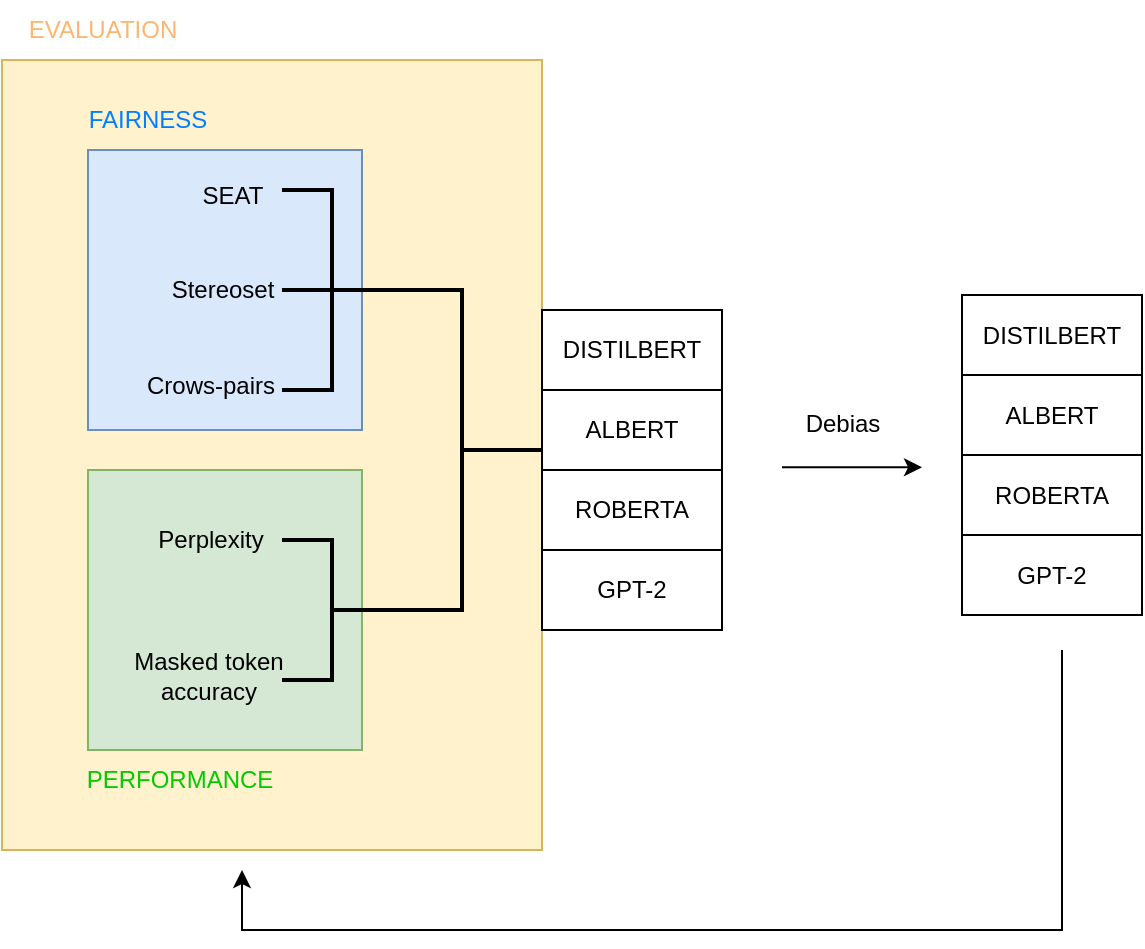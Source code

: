 <mxfile version="27.1.4">
  <diagram name="Page-1" id="YcLqWKF_rvl-g9Db0AS7">
    <mxGraphModel dx="875" dy="724" grid="1" gridSize="10" guides="1" tooltips="1" connect="1" arrows="1" fold="1" page="1" pageScale="1" pageWidth="850" pageHeight="1100" math="0" shadow="0">
      <root>
        <mxCell id="0" />
        <mxCell id="1" parent="0" />
        <mxCell id="qMX-VjmSBoKmcm4cx1C3-30" value="" style="rounded=0;whiteSpace=wrap;html=1;fillColor=#fff2cc;strokeColor=#d6b656;" parent="1" vertex="1">
          <mxGeometry x="110" y="45" width="270" height="395" as="geometry" />
        </mxCell>
        <mxCell id="qMX-VjmSBoKmcm4cx1C3-27" value="" style="rounded=0;whiteSpace=wrap;html=1;fillColor=#d5e8d4;strokeColor=#82b366;" parent="1" vertex="1">
          <mxGeometry x="153" y="250" width="137" height="140" as="geometry" />
        </mxCell>
        <mxCell id="qMX-VjmSBoKmcm4cx1C3-26" value="" style="rounded=0;whiteSpace=wrap;html=1;fillColor=#dae8fc;strokeColor=#6c8ebf;" parent="1" vertex="1">
          <mxGeometry x="153" y="90" width="137" height="140" as="geometry" />
        </mxCell>
        <mxCell id="qMX-VjmSBoKmcm4cx1C3-1" value="DISTILBERT" style="rounded=0;whiteSpace=wrap;html=1;" parent="1" vertex="1">
          <mxGeometry x="380" y="170" width="90" height="40" as="geometry" />
        </mxCell>
        <mxCell id="qMX-VjmSBoKmcm4cx1C3-2" value="ALBERT" style="rounded=0;whiteSpace=wrap;html=1;" parent="1" vertex="1">
          <mxGeometry x="380" y="210" width="90" height="40" as="geometry" />
        </mxCell>
        <mxCell id="qMX-VjmSBoKmcm4cx1C3-3" value="ROBERTA" style="rounded=0;whiteSpace=wrap;html=1;" parent="1" vertex="1">
          <mxGeometry x="380" y="250" width="90" height="40" as="geometry" />
        </mxCell>
        <mxCell id="qMX-VjmSBoKmcm4cx1C3-4" value="GPT-2" style="rounded=0;whiteSpace=wrap;html=1;" parent="1" vertex="1">
          <mxGeometry x="380" y="290" width="90" height="40" as="geometry" />
        </mxCell>
        <mxCell id="qMX-VjmSBoKmcm4cx1C3-17" value="" style="strokeWidth=2;html=1;shape=mxgraph.flowchart.annotation_2;align=left;labelPosition=right;pointerEvents=1;rotation=-180;" parent="1" vertex="1">
          <mxGeometry x="300" y="160" width="80" height="160" as="geometry" />
        </mxCell>
        <mxCell id="qMX-VjmSBoKmcm4cx1C3-18" value="" style="strokeWidth=2;html=1;shape=mxgraph.flowchart.annotation_2;align=left;labelPosition=right;pointerEvents=1;rotation=-180;" parent="1" vertex="1">
          <mxGeometry x="250" y="285" width="50" height="70" as="geometry" />
        </mxCell>
        <mxCell id="qMX-VjmSBoKmcm4cx1C3-19" value="" style="strokeWidth=2;html=1;shape=mxgraph.flowchart.annotation_2;align=left;labelPosition=right;pointerEvents=1;rotation=-180;" parent="1" vertex="1">
          <mxGeometry x="250" y="110" width="50" height="100" as="geometry" />
        </mxCell>
        <mxCell id="qMX-VjmSBoKmcm4cx1C3-20" value="" style="endArrow=none;html=1;rounded=0;strokeWidth=2;" parent="1" edge="1">
          <mxGeometry width="50" height="50" relative="1" as="geometry">
            <mxPoint x="250" y="160" as="sourcePoint" />
            <mxPoint x="280" y="160" as="targetPoint" />
          </mxGeometry>
        </mxCell>
        <mxCell id="qMX-VjmSBoKmcm4cx1C3-21" value="SEAT" style="text;html=1;align=center;verticalAlign=middle;resizable=0;points=[];autosize=1;strokeColor=none;fillColor=none;" parent="1" vertex="1">
          <mxGeometry x="200" y="98" width="50" height="30" as="geometry" />
        </mxCell>
        <mxCell id="qMX-VjmSBoKmcm4cx1C3-22" value="Stereoset" style="text;html=1;align=center;verticalAlign=middle;resizable=0;points=[];autosize=1;strokeColor=none;fillColor=none;" parent="1" vertex="1">
          <mxGeometry x="185" y="145" width="70" height="30" as="geometry" />
        </mxCell>
        <mxCell id="qMX-VjmSBoKmcm4cx1C3-23" value="Crows-pairs" style="text;html=1;align=center;verticalAlign=middle;resizable=0;points=[];autosize=1;strokeColor=none;fillColor=none;" parent="1" vertex="1">
          <mxGeometry x="169" y="193" width="90" height="30" as="geometry" />
        </mxCell>
        <mxCell id="qMX-VjmSBoKmcm4cx1C3-24" value="Perplexity" style="text;html=1;align=center;verticalAlign=middle;resizable=0;points=[];autosize=1;strokeColor=none;fillColor=none;" parent="1" vertex="1">
          <mxGeometry x="174" y="270" width="80" height="30" as="geometry" />
        </mxCell>
        <mxCell id="qMX-VjmSBoKmcm4cx1C3-25" value="Masked token&lt;br&gt;accuracy" style="text;html=1;align=center;verticalAlign=middle;resizable=0;points=[];autosize=1;strokeColor=none;fillColor=none;" parent="1" vertex="1">
          <mxGeometry x="163" y="333" width="100" height="40" as="geometry" />
        </mxCell>
        <mxCell id="qMX-VjmSBoKmcm4cx1C3-28" value="&lt;font style=&quot;color: rgb(0, 127, 255);&quot;&gt;FAIRNESS&lt;/font&gt;" style="text;html=1;align=center;verticalAlign=middle;whiteSpace=wrap;rounded=0;" parent="1" vertex="1">
          <mxGeometry x="153" y="60" width="60" height="30" as="geometry" />
        </mxCell>
        <mxCell id="qMX-VjmSBoKmcm4cx1C3-29" value="&lt;font style=&quot;color: rgb(0, 204, 0);&quot;&gt;PERFORMANCE&lt;/font&gt;" style="text;html=1;align=center;verticalAlign=middle;whiteSpace=wrap;rounded=0;" parent="1" vertex="1">
          <mxGeometry x="169" y="390" width="60" height="30" as="geometry" />
        </mxCell>
        <mxCell id="qMX-VjmSBoKmcm4cx1C3-31" value="&lt;font style=&quot;color: rgb(255, 181, 112);&quot;&gt;EVALUATION&lt;/font&gt;" style="text;html=1;align=center;verticalAlign=middle;resizable=0;points=[];autosize=1;strokeColor=none;fillColor=none;" parent="1" vertex="1">
          <mxGeometry x="110" y="15" width="100" height="30" as="geometry" />
        </mxCell>
        <mxCell id="qMX-VjmSBoKmcm4cx1C3-32" value="" style="endArrow=classic;html=1;rounded=0;" parent="1" edge="1">
          <mxGeometry width="50" height="50" relative="1" as="geometry">
            <mxPoint x="500" y="248.67" as="sourcePoint" />
            <mxPoint x="570" y="248.67" as="targetPoint" />
          </mxGeometry>
        </mxCell>
        <mxCell id="qMX-VjmSBoKmcm4cx1C3-33" value="Debias" style="text;html=1;align=center;verticalAlign=middle;resizable=0;points=[];autosize=1;strokeColor=none;fillColor=none;" parent="1" vertex="1">
          <mxGeometry x="500" y="211.67" width="60" height="30" as="geometry" />
        </mxCell>
        <mxCell id="qMX-VjmSBoKmcm4cx1C3-34" value="DISTILBERT" style="rounded=0;whiteSpace=wrap;html=1;" parent="1" vertex="1">
          <mxGeometry x="590" y="162.5" width="90" height="40" as="geometry" />
        </mxCell>
        <mxCell id="qMX-VjmSBoKmcm4cx1C3-35" value="ALBERT" style="rounded=0;whiteSpace=wrap;html=1;" parent="1" vertex="1">
          <mxGeometry x="590" y="202.5" width="90" height="40" as="geometry" />
        </mxCell>
        <mxCell id="qMX-VjmSBoKmcm4cx1C3-36" value="ROBERTA" style="rounded=0;whiteSpace=wrap;html=1;" parent="1" vertex="1">
          <mxGeometry x="590" y="242.5" width="90" height="40" as="geometry" />
        </mxCell>
        <mxCell id="qMX-VjmSBoKmcm4cx1C3-37" value="GPT-2" style="rounded=0;whiteSpace=wrap;html=1;" parent="1" vertex="1">
          <mxGeometry x="590" y="282.5" width="90" height="40" as="geometry" />
        </mxCell>
        <mxCell id="qMX-VjmSBoKmcm4cx1C3-38" value="" style="endArrow=classic;html=1;rounded=0;" parent="1" edge="1">
          <mxGeometry width="50" height="50" relative="1" as="geometry">
            <mxPoint x="640" y="340" as="sourcePoint" />
            <mxPoint x="230" y="450" as="targetPoint" />
            <Array as="points">
              <mxPoint x="640" y="480" />
              <mxPoint x="230" y="480" />
            </Array>
          </mxGeometry>
        </mxCell>
      </root>
    </mxGraphModel>
  </diagram>
</mxfile>
